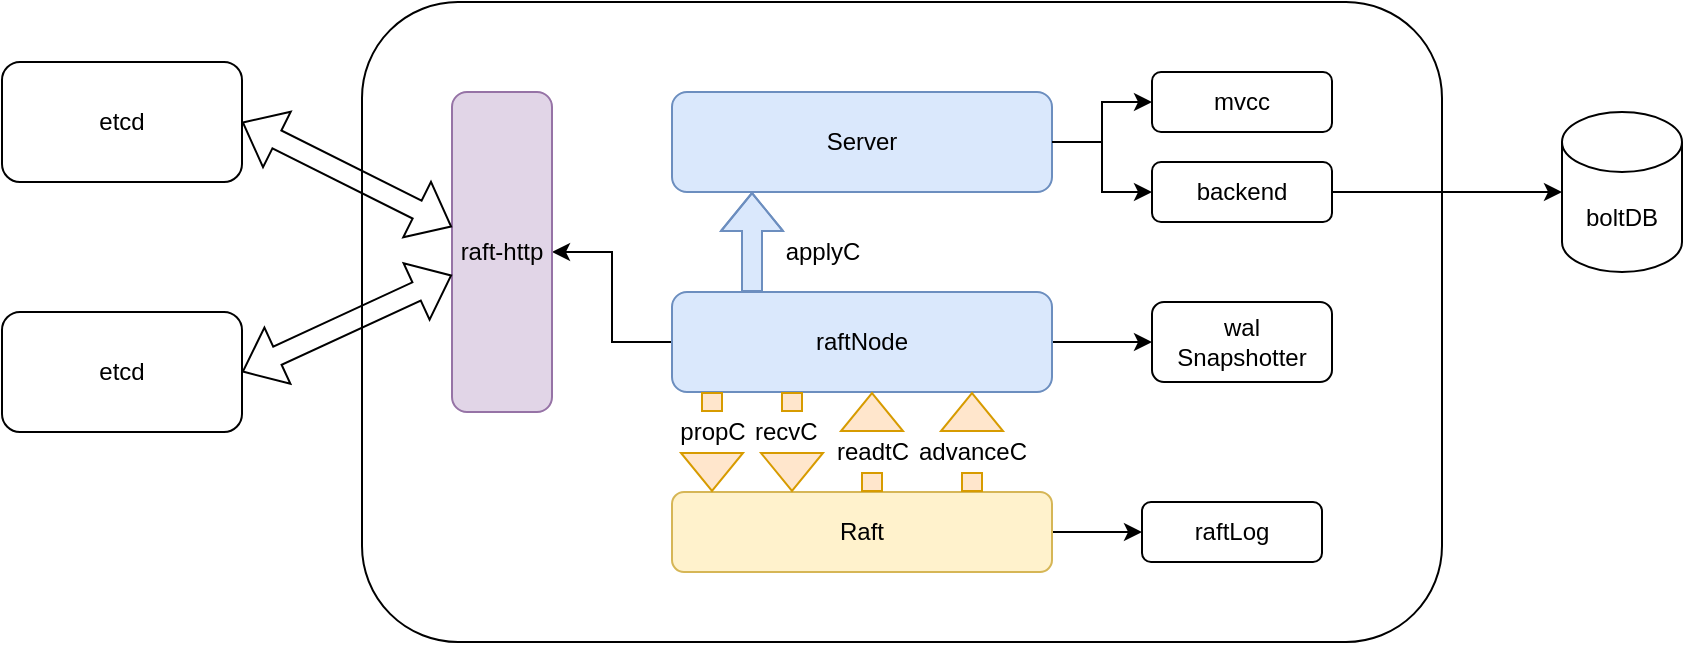 <mxfile version="15.6.8" type="github">
  <diagram id="XsuQ8nR7xX_qQf-AYgwA" name="第 1 页">
    <mxGraphModel dx="981" dy="526" grid="1" gridSize="5" guides="1" tooltips="1" connect="1" arrows="1" fold="1" page="1" pageScale="1" pageWidth="827" pageHeight="1169" math="0" shadow="0">
      <root>
        <mxCell id="0" />
        <mxCell id="1" parent="0" />
        <mxCell id="WVLH2xlrgRP1fE_CVf-3-1" value="" style="rounded=1;whiteSpace=wrap;html=1;" vertex="1" parent="1">
          <mxGeometry x="375" y="145" width="540" height="320" as="geometry" />
        </mxCell>
        <mxCell id="WVLH2xlrgRP1fE_CVf-3-39" style="edgeStyle=orthogonalEdgeStyle;rounded=0;orthogonalLoop=1;jettySize=auto;html=1;exitX=1;exitY=0.5;exitDx=0;exitDy=0;" edge="1" parent="1" source="WVLH2xlrgRP1fE_CVf-3-2" target="WVLH2xlrgRP1fE_CVf-3-37">
          <mxGeometry relative="1" as="geometry">
            <Array as="points">
              <mxPoint x="745" y="215" />
              <mxPoint x="745" y="195" />
            </Array>
          </mxGeometry>
        </mxCell>
        <mxCell id="WVLH2xlrgRP1fE_CVf-3-2" value="Server" style="rounded=1;whiteSpace=wrap;html=1;fillColor=#dae8fc;strokeColor=#6c8ebf;" vertex="1" parent="1">
          <mxGeometry x="530" y="190" width="190" height="50" as="geometry" />
        </mxCell>
        <mxCell id="WVLH2xlrgRP1fE_CVf-3-9" style="edgeStyle=orthogonalEdgeStyle;rounded=0;orthogonalLoop=1;jettySize=auto;html=1;exitX=0;exitY=0.5;exitDx=0;exitDy=0;entryX=1;entryY=0.5;entryDx=0;entryDy=0;" edge="1" parent="1" source="WVLH2xlrgRP1fE_CVf-3-3" target="WVLH2xlrgRP1fE_CVf-3-8">
          <mxGeometry relative="1" as="geometry" />
        </mxCell>
        <mxCell id="WVLH2xlrgRP1fE_CVf-3-42" style="edgeStyle=orthogonalEdgeStyle;rounded=0;orthogonalLoop=1;jettySize=auto;html=1;exitX=1;exitY=0.5;exitDx=0;exitDy=0;entryX=0;entryY=0.5;entryDx=0;entryDy=0;" edge="1" parent="1" source="WVLH2xlrgRP1fE_CVf-3-3" target="WVLH2xlrgRP1fE_CVf-3-41">
          <mxGeometry relative="1" as="geometry" />
        </mxCell>
        <mxCell id="WVLH2xlrgRP1fE_CVf-3-3" value="raftNode" style="rounded=1;whiteSpace=wrap;html=1;fillColor=#dae8fc;strokeColor=#6c8ebf;" vertex="1" parent="1">
          <mxGeometry x="530" y="290" width="190" height="50" as="geometry" />
        </mxCell>
        <mxCell id="WVLH2xlrgRP1fE_CVf-3-44" style="edgeStyle=orthogonalEdgeStyle;rounded=0;orthogonalLoop=1;jettySize=auto;html=1;exitX=1;exitY=0.5;exitDx=0;exitDy=0;entryX=0;entryY=0.5;entryDx=0;entryDy=0;" edge="1" parent="1" source="WVLH2xlrgRP1fE_CVf-3-4" target="WVLH2xlrgRP1fE_CVf-3-43">
          <mxGeometry relative="1" as="geometry" />
        </mxCell>
        <mxCell id="WVLH2xlrgRP1fE_CVf-3-4" value="Raft" style="rounded=1;whiteSpace=wrap;html=1;fillColor=#fff2cc;strokeColor=#d6b656;" vertex="1" parent="1">
          <mxGeometry x="530" y="390" width="190" height="40" as="geometry" />
        </mxCell>
        <mxCell id="WVLH2xlrgRP1fE_CVf-3-8" value="raft-http" style="rounded=1;whiteSpace=wrap;html=1;fillColor=#e1d5e7;strokeColor=#9673a6;" vertex="1" parent="1">
          <mxGeometry x="420" y="190" width="50" height="160" as="geometry" />
        </mxCell>
        <mxCell id="WVLH2xlrgRP1fE_CVf-3-12" value="" style="shape=flexArrow;endArrow=classic;html=1;rounded=0;startArrow=none;fillColor=#ffe6cc;strokeColor=#d79b00;" edge="1" parent="1" source="WVLH2xlrgRP1fE_CVf-3-22">
          <mxGeometry width="50" height="50" relative="1" as="geometry">
            <mxPoint x="630" y="390" as="sourcePoint" />
            <mxPoint x="630" y="340" as="targetPoint" />
          </mxGeometry>
        </mxCell>
        <mxCell id="WVLH2xlrgRP1fE_CVf-3-14" value="" style="shape=flexArrow;endArrow=classic;html=1;rounded=0;fillColor=#dae8fc;strokeColor=#6c8ebf;" edge="1" parent="1">
          <mxGeometry width="50" height="50" relative="1" as="geometry">
            <mxPoint x="570" y="290" as="sourcePoint" />
            <mxPoint x="570" y="240" as="targetPoint" />
            <Array as="points">
              <mxPoint x="570" y="260" />
            </Array>
          </mxGeometry>
        </mxCell>
        <mxCell id="WVLH2xlrgRP1fE_CVf-3-16" value="" style="shape=flexArrow;endArrow=classic;html=1;rounded=0;startArrow=none;fillColor=#ffe6cc;strokeColor=#d79b00;" edge="1" parent="1" source="WVLH2xlrgRP1fE_CVf-3-19">
          <mxGeometry width="50" height="50" relative="1" as="geometry">
            <mxPoint x="550" y="340" as="sourcePoint" />
            <mxPoint x="550" y="390" as="targetPoint" />
          </mxGeometry>
        </mxCell>
        <mxCell id="WVLH2xlrgRP1fE_CVf-3-18" value="applyC" style="text;html=1;align=center;verticalAlign=middle;resizable=0;points=[];autosize=1;strokeColor=none;fillColor=none;" vertex="1" parent="1">
          <mxGeometry x="580" y="260" width="50" height="20" as="geometry" />
        </mxCell>
        <mxCell id="WVLH2xlrgRP1fE_CVf-3-19" value="propC" style="text;html=1;align=center;verticalAlign=middle;resizable=0;points=[];autosize=1;strokeColor=none;fillColor=none;" vertex="1" parent="1">
          <mxGeometry x="525" y="350" width="50" height="20" as="geometry" />
        </mxCell>
        <mxCell id="WVLH2xlrgRP1fE_CVf-3-20" value="" style="shape=flexArrow;endArrow=none;html=1;rounded=0;fillColor=#ffe6cc;strokeColor=#d79b00;" edge="1" parent="1" target="WVLH2xlrgRP1fE_CVf-3-19">
          <mxGeometry width="50" height="50" relative="1" as="geometry">
            <mxPoint x="550" y="340" as="sourcePoint" />
            <mxPoint x="550" y="390" as="targetPoint" />
          </mxGeometry>
        </mxCell>
        <mxCell id="WVLH2xlrgRP1fE_CVf-3-23" value="advanceC" style="text;html=1;align=center;verticalAlign=middle;resizable=0;points=[];autosize=1;strokeColor=none;fillColor=none;" vertex="1" parent="1">
          <mxGeometry x="645" y="360" width="70" height="20" as="geometry" />
        </mxCell>
        <mxCell id="WVLH2xlrgRP1fE_CVf-3-29" value="" style="shape=flexArrow;endArrow=classic;html=1;rounded=0;startArrow=none;fillColor=#ffe6cc;strokeColor=#d79b00;" edge="1" parent="1">
          <mxGeometry width="50" height="50" relative="1" as="geometry">
            <mxPoint x="590" y="370" as="sourcePoint" />
            <mxPoint x="590" y="390" as="targetPoint" />
          </mxGeometry>
        </mxCell>
        <mxCell id="WVLH2xlrgRP1fE_CVf-3-30" value="" style="shape=flexArrow;endArrow=none;html=1;rounded=0;fillColor=#ffe6cc;strokeColor=#d79b00;" edge="1" parent="1">
          <mxGeometry width="50" height="50" relative="1" as="geometry">
            <mxPoint x="590" y="340" as="sourcePoint" />
            <mxPoint x="590" y="350" as="targetPoint" />
          </mxGeometry>
        </mxCell>
        <mxCell id="WVLH2xlrgRP1fE_CVf-3-31" value="&amp;nbsp;recvC" style="text;html=1;align=center;verticalAlign=middle;resizable=0;points=[];autosize=1;strokeColor=none;fillColor=none;" vertex="1" parent="1">
          <mxGeometry x="560" y="350" width="50" height="20" as="geometry" />
        </mxCell>
        <mxCell id="WVLH2xlrgRP1fE_CVf-3-22" value="readtC" style="text;html=1;align=center;verticalAlign=middle;resizable=0;points=[];autosize=1;strokeColor=none;fillColor=none;" vertex="1" parent="1">
          <mxGeometry x="605" y="360" width="50" height="20" as="geometry" />
        </mxCell>
        <mxCell id="WVLH2xlrgRP1fE_CVf-3-32" value="" style="shape=flexArrow;endArrow=none;html=1;rounded=0;fillColor=#ffe6cc;strokeColor=#d79b00;" edge="1" parent="1" target="WVLH2xlrgRP1fE_CVf-3-22">
          <mxGeometry width="50" height="50" relative="1" as="geometry">
            <mxPoint x="630" y="390" as="sourcePoint" />
            <mxPoint x="630" y="340" as="targetPoint" />
          </mxGeometry>
        </mxCell>
        <mxCell id="WVLH2xlrgRP1fE_CVf-3-35" value="" style="shape=flexArrow;endArrow=classic;html=1;rounded=0;startArrow=none;fillColor=#ffe6cc;strokeColor=#d79b00;" edge="1" parent="1">
          <mxGeometry width="50" height="50" relative="1" as="geometry">
            <mxPoint x="680" y="360.0" as="sourcePoint" />
            <mxPoint x="680" y="340" as="targetPoint" />
          </mxGeometry>
        </mxCell>
        <mxCell id="WVLH2xlrgRP1fE_CVf-3-36" value="" style="shape=flexArrow;endArrow=none;html=1;rounded=0;fillColor=#ffe6cc;strokeColor=#d79b00;" edge="1" parent="1">
          <mxGeometry width="50" height="50" relative="1" as="geometry">
            <mxPoint x="680" y="390.0" as="sourcePoint" />
            <mxPoint x="680" y="380.0" as="targetPoint" />
          </mxGeometry>
        </mxCell>
        <mxCell id="WVLH2xlrgRP1fE_CVf-3-37" value="mvcc" style="rounded=1;whiteSpace=wrap;html=1;" vertex="1" parent="1">
          <mxGeometry x="770" y="180" width="90" height="30" as="geometry" />
        </mxCell>
        <mxCell id="WVLH2xlrgRP1fE_CVf-3-46" style="edgeStyle=orthogonalEdgeStyle;rounded=0;orthogonalLoop=1;jettySize=auto;html=1;exitX=1;exitY=0.5;exitDx=0;exitDy=0;" edge="1" parent="1" source="WVLH2xlrgRP1fE_CVf-3-38" target="WVLH2xlrgRP1fE_CVf-3-45">
          <mxGeometry relative="1" as="geometry" />
        </mxCell>
        <mxCell id="WVLH2xlrgRP1fE_CVf-3-38" value="backend" style="rounded=1;whiteSpace=wrap;html=1;" vertex="1" parent="1">
          <mxGeometry x="770" y="225" width="90" height="30" as="geometry" />
        </mxCell>
        <mxCell id="WVLH2xlrgRP1fE_CVf-3-40" value="" style="endArrow=classic;html=1;rounded=0;exitX=1;exitY=0.5;exitDx=0;exitDy=0;entryX=0;entryY=0.5;entryDx=0;entryDy=0;" edge="1" parent="1" source="WVLH2xlrgRP1fE_CVf-3-2" target="WVLH2xlrgRP1fE_CVf-3-38">
          <mxGeometry width="50" height="50" relative="1" as="geometry">
            <mxPoint x="725" y="300" as="sourcePoint" />
            <mxPoint x="765" y="245" as="targetPoint" />
            <Array as="points">
              <mxPoint x="745" y="215" />
              <mxPoint x="745" y="240" />
            </Array>
          </mxGeometry>
        </mxCell>
        <mxCell id="WVLH2xlrgRP1fE_CVf-3-41" value="wal&lt;br&gt;Snapshotter" style="rounded=1;whiteSpace=wrap;html=1;" vertex="1" parent="1">
          <mxGeometry x="770" y="295" width="90" height="40" as="geometry" />
        </mxCell>
        <mxCell id="WVLH2xlrgRP1fE_CVf-3-43" value="raftLog" style="rounded=1;whiteSpace=wrap;html=1;" vertex="1" parent="1">
          <mxGeometry x="765" y="395" width="90" height="30" as="geometry" />
        </mxCell>
        <mxCell id="WVLH2xlrgRP1fE_CVf-3-45" value="boltDB" style="shape=cylinder3;whiteSpace=wrap;html=1;boundedLbl=1;backgroundOutline=1;size=15;" vertex="1" parent="1">
          <mxGeometry x="975" y="200" width="60" height="80" as="geometry" />
        </mxCell>
        <mxCell id="WVLH2xlrgRP1fE_CVf-3-47" value="etcd" style="rounded=1;whiteSpace=wrap;html=1;" vertex="1" parent="1">
          <mxGeometry x="195" y="175" width="120" height="60" as="geometry" />
        </mxCell>
        <mxCell id="WVLH2xlrgRP1fE_CVf-3-48" value="etcd" style="rounded=1;whiteSpace=wrap;html=1;" vertex="1" parent="1">
          <mxGeometry x="195" y="300" width="120" height="60" as="geometry" />
        </mxCell>
        <mxCell id="WVLH2xlrgRP1fE_CVf-3-49" value="" style="shape=flexArrow;endArrow=classic;startArrow=classic;html=1;rounded=0;exitX=1;exitY=0.5;exitDx=0;exitDy=0;" edge="1" parent="1" source="WVLH2xlrgRP1fE_CVf-3-48" target="WVLH2xlrgRP1fE_CVf-3-8">
          <mxGeometry width="100" height="100" relative="1" as="geometry">
            <mxPoint x="315" y="380" as="sourcePoint" />
            <mxPoint x="415" y="280" as="targetPoint" />
          </mxGeometry>
        </mxCell>
        <mxCell id="WVLH2xlrgRP1fE_CVf-3-51" value="" style="shape=flexArrow;endArrow=classic;startArrow=classic;html=1;rounded=0;exitX=1;exitY=0.5;exitDx=0;exitDy=0;" edge="1" parent="1" source="WVLH2xlrgRP1fE_CVf-3-47" target="WVLH2xlrgRP1fE_CVf-3-8">
          <mxGeometry width="100" height="100" relative="1" as="geometry">
            <mxPoint x="315" y="205" as="sourcePoint" />
            <mxPoint x="405" y="240" as="targetPoint" />
          </mxGeometry>
        </mxCell>
      </root>
    </mxGraphModel>
  </diagram>
</mxfile>
